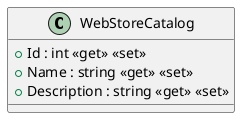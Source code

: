 @startuml
class WebStoreCatalog {
    + Id : int <<get>> <<set>>
    + Name : string <<get>> <<set>>
    + Description : string <<get>> <<set>>
}
@enduml
